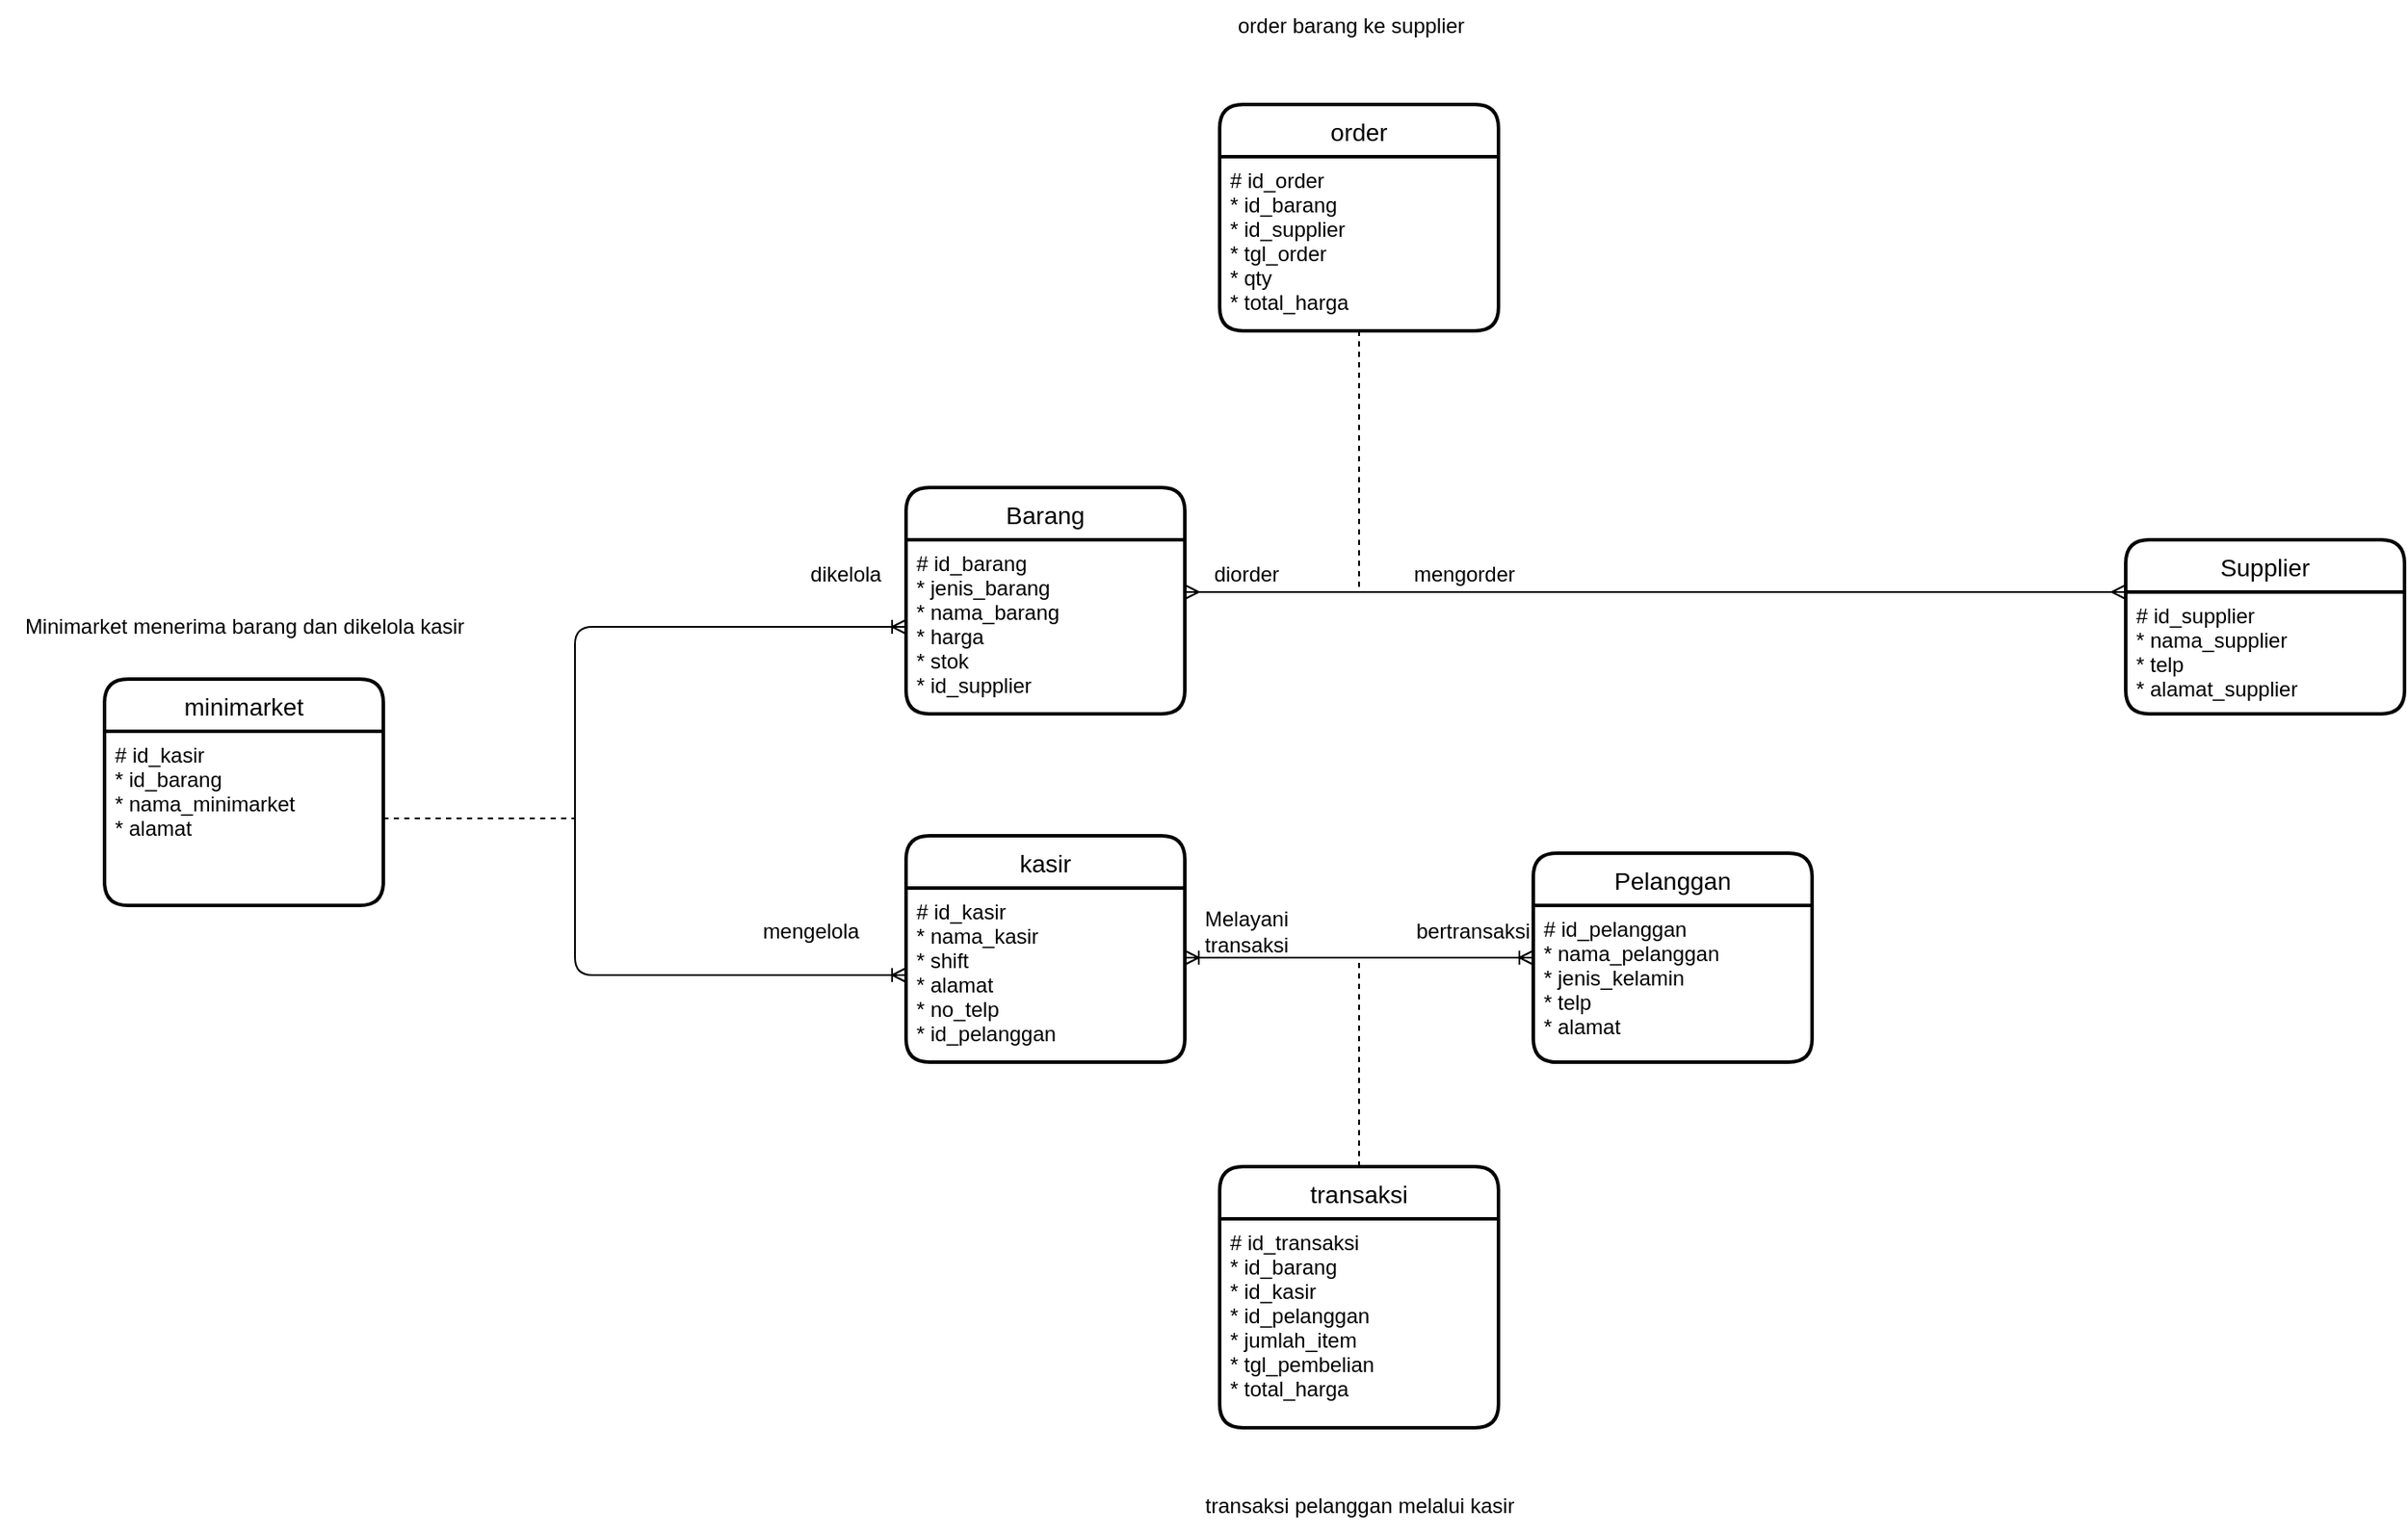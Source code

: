 <mxfile>
    <diagram id="9awVjqYLx3EmJhXR3-IW" name="Page-1">
        <mxGraphModel dx="1716" dy="1707" grid="1" gridSize="10" guides="1" tooltips="1" connect="1" arrows="1" fold="1" page="1" pageScale="1" pageWidth="850" pageHeight="1100" math="0" shadow="0">
            <root>
                <mxCell id="0"/>
                <mxCell id="1" parent="0"/>
                <mxCell id="2" value="kasir" style="swimlane;childLayout=stackLayout;horizontal=1;startSize=30;horizontalStack=0;rounded=1;fontSize=14;fontStyle=0;strokeWidth=2;resizeParent=0;resizeLast=1;shadow=0;dashed=0;align=center;fontFamily=Helvetica;fontColor=default;" vertex="1" parent="1">
                    <mxGeometry x="320" y="260" width="160" height="130" as="geometry"/>
                </mxCell>
                <mxCell id="3" value="# id_kasir&#10;* nama_kasir&#10;* shift&#10;* alamat&#10;* no_telp&#10;* id_pelanggan" style="align=left;strokeColor=none;fillColor=none;spacingLeft=4;fontSize=12;verticalAlign=top;resizable=0;rotatable=0;part=1;fontFamily=Helvetica;fontColor=default;rounded=1;" vertex="1" parent="2">
                    <mxGeometry y="30" width="160" height="100" as="geometry"/>
                </mxCell>
                <mxCell id="4" value="Pelanggan" style="swimlane;childLayout=stackLayout;horizontal=1;startSize=30;horizontalStack=0;rounded=1;fontSize=14;fontStyle=0;strokeWidth=2;resizeParent=0;resizeLast=1;shadow=0;dashed=0;align=center;fontFamily=Helvetica;fontColor=default;" vertex="1" parent="1">
                    <mxGeometry x="680" y="270" width="160" height="120" as="geometry"/>
                </mxCell>
                <mxCell id="5" value="# id_pelanggan&#10;* nama_pelanggan&#10;* jenis_kelamin&#10;* telp&#10;* alamat" style="align=left;strokeColor=none;fillColor=none;spacingLeft=4;fontSize=12;verticalAlign=top;resizable=0;rotatable=0;part=1;fontFamily=Helvetica;fontColor=default;rounded=1;" vertex="1" parent="4">
                    <mxGeometry y="30" width="160" height="90" as="geometry"/>
                </mxCell>
                <mxCell id="6" value="" style="edgeStyle=orthogonalEdgeStyle;shape=connector;rounded=1;html=1;labelBackgroundColor=default;strokeColor=default;fontFamily=Helvetica;fontSize=11;fontColor=default;endArrow=ERoneToMany;endFill=0;startArrow=ERoneToMany;startFill=0;" edge="1" parent="1" source="5" target="3">
                    <mxGeometry relative="1" as="geometry">
                        <Array as="points">
                            <mxPoint x="580" y="330"/>
                            <mxPoint x="580" y="330"/>
                        </Array>
                    </mxGeometry>
                </mxCell>
                <mxCell id="7" value="Supplier" style="swimlane;childLayout=stackLayout;horizontal=1;startSize=30;horizontalStack=0;rounded=1;fontSize=14;fontStyle=0;strokeWidth=2;resizeParent=0;resizeLast=1;shadow=0;dashed=0;align=center;fontFamily=Helvetica;fontColor=default;" vertex="1" parent="1">
                    <mxGeometry x="1020" y="90" width="160" height="100" as="geometry"/>
                </mxCell>
                <mxCell id="8" value="# id_supplier&#10;* nama_supplier&#10;* telp&#10;* alamat_supplier" style="align=left;strokeColor=none;fillColor=none;spacingLeft=4;fontSize=12;verticalAlign=top;resizable=0;rotatable=0;part=1;fontFamily=Helvetica;fontColor=default;rounded=1;" vertex="1" parent="7">
                    <mxGeometry y="30" width="160" height="70" as="geometry"/>
                </mxCell>
                <mxCell id="9" style="edgeStyle=orthogonalEdgeStyle;shape=connector;rounded=1;html=1;exitX=0.25;exitY=0;exitDx=0;exitDy=0;entryX=0.174;entryY=0;entryDx=0;entryDy=0;entryPerimeter=0;labelBackgroundColor=default;strokeColor=default;fontFamily=Helvetica;fontSize=11;fontColor=default;endArrow=none;endFill=0;" edge="1" parent="7" source="8" target="8">
                    <mxGeometry relative="1" as="geometry"/>
                </mxCell>
                <mxCell id="10" value="Barang" style="swimlane;childLayout=stackLayout;horizontal=1;startSize=30;horizontalStack=0;rounded=1;fontSize=14;fontStyle=0;strokeWidth=2;resizeParent=0;resizeLast=1;shadow=0;dashed=0;align=center;fontFamily=Helvetica;fontColor=default;" vertex="1" parent="1">
                    <mxGeometry x="320" y="60" width="160" height="130" as="geometry"/>
                </mxCell>
                <mxCell id="11" value="# id_barang&#10;* jenis_barang&#10;* nama_barang&#10;* harga&#10;* stok&#10;* id_supplier" style="align=left;strokeColor=none;fillColor=none;spacingLeft=4;fontSize=12;verticalAlign=top;resizable=0;rotatable=0;part=1;fontFamily=Helvetica;fontColor=default;rounded=1;" vertex="1" parent="10">
                    <mxGeometry y="30" width="160" height="100" as="geometry"/>
                </mxCell>
                <mxCell id="12" value="" style="edgeStyle=orthogonalEdgeStyle;shape=connector;rounded=1;html=1;labelBackgroundColor=default;strokeColor=default;fontFamily=Helvetica;fontSize=11;fontColor=default;endArrow=ERmany;endFill=0;startArrow=ERmany;startFill=0;" edge="1" parent="1" source="11" target="8">
                    <mxGeometry relative="1" as="geometry">
                        <Array as="points">
                            <mxPoint x="540" y="120"/>
                            <mxPoint x="540" y="120"/>
                        </Array>
                    </mxGeometry>
                </mxCell>
                <mxCell id="13" value="mengorder" style="text;html=1;align=center;verticalAlign=middle;resizable=0;points=[];autosize=1;strokeColor=none;fillColor=none;" vertex="1" parent="1">
                    <mxGeometry x="600" y="95" width="80" height="30" as="geometry"/>
                </mxCell>
                <mxCell id="14" value="diorder" style="text;html=1;align=center;verticalAlign=middle;resizable=0;points=[];autosize=1;strokeColor=none;fillColor=none;" vertex="1" parent="1">
                    <mxGeometry x="485" y="95" width="60" height="30" as="geometry"/>
                </mxCell>
                <mxCell id="15" value="Melayani&lt;br&gt;transaksi" style="text;html=1;align=center;verticalAlign=middle;resizable=0;points=[];autosize=1;strokeColor=none;fillColor=none;" vertex="1" parent="1">
                    <mxGeometry x="480" y="295" width="70" height="40" as="geometry"/>
                </mxCell>
                <mxCell id="16" value="bertransaksi" style="text;html=1;align=center;verticalAlign=middle;resizable=0;points=[];autosize=1;strokeColor=none;fillColor=none;" vertex="1" parent="1">
                    <mxGeometry x="600" y="300" width="90" height="30" as="geometry"/>
                </mxCell>
                <mxCell id="17" value="mengelola" style="text;html=1;align=center;verticalAlign=middle;resizable=0;points=[];autosize=1;strokeColor=none;fillColor=none;" vertex="1" parent="1">
                    <mxGeometry x="225" y="300" width="80" height="30" as="geometry"/>
                </mxCell>
                <mxCell id="18" value="dikelola" style="text;html=1;align=center;verticalAlign=middle;resizable=0;points=[];autosize=1;strokeColor=none;fillColor=none;" vertex="1" parent="1">
                    <mxGeometry x="255" y="95" width="60" height="30" as="geometry"/>
                </mxCell>
                <mxCell id="19" value="" style="edgeStyle=orthogonalEdgeStyle;shape=connector;rounded=1;html=1;labelBackgroundColor=default;strokeColor=default;fontFamily=Helvetica;fontSize=11;fontColor=default;startArrow=none;startFill=0;endArrow=none;endFill=0;dashed=1;" edge="1" parent="1" source="20">
                    <mxGeometry relative="1" as="geometry">
                        <mxPoint x="580" y="330" as="targetPoint"/>
                        <Array as="points">
                            <mxPoint x="580" y="330"/>
                        </Array>
                    </mxGeometry>
                </mxCell>
                <mxCell id="20" value="transaksi" style="swimlane;childLayout=stackLayout;horizontal=1;startSize=30;horizontalStack=0;rounded=1;fontSize=14;fontStyle=0;strokeWidth=2;resizeParent=0;resizeLast=1;shadow=0;dashed=0;align=center;fontFamily=Helvetica;fontColor=default;" vertex="1" parent="1">
                    <mxGeometry x="500" y="450" width="160" height="150" as="geometry"/>
                </mxCell>
                <mxCell id="21" value="# id_transaksi&#10;* id_barang&#10;* id_kasir&#10;* id_pelanggan&#10;* jumlah_item&#10;* tgl_pembelian&#10;* total_harga" style="align=left;strokeColor=none;fillColor=none;spacingLeft=4;fontSize=12;verticalAlign=top;resizable=0;rotatable=0;part=1;fontFamily=Helvetica;fontColor=default;rounded=1;" vertex="1" parent="20">
                    <mxGeometry y="30" width="160" height="120" as="geometry"/>
                </mxCell>
                <mxCell id="22" value="order" style="swimlane;childLayout=stackLayout;horizontal=1;startSize=30;horizontalStack=0;rounded=1;fontSize=14;fontStyle=0;strokeWidth=2;resizeParent=0;resizeLast=1;shadow=0;dashed=0;align=center;fontFamily=Helvetica;fontColor=default;" vertex="1" parent="1">
                    <mxGeometry x="500" y="-160" width="160" height="130" as="geometry"/>
                </mxCell>
                <mxCell id="23" value="# id_order&#10;* id_barang&#10;* id_supplier&#10;* tgl_order&#10;* qty&#10;* total_harga" style="align=left;strokeColor=none;fillColor=none;spacingLeft=4;fontSize=12;verticalAlign=top;resizable=0;rotatable=0;part=1;fontFamily=Helvetica;fontColor=default;rounded=1;" vertex="1" parent="22">
                    <mxGeometry y="30" width="160" height="100" as="geometry"/>
                </mxCell>
                <mxCell id="24" style="edgeStyle=none;html=1;endArrow=none;endFill=0;dashed=1;" edge="1" parent="1" source="23">
                    <mxGeometry relative="1" as="geometry">
                        <mxPoint x="580" y="120" as="targetPoint"/>
                    </mxGeometry>
                </mxCell>
                <mxCell id="25" style="edgeStyle=none;html=1;entryX=0;entryY=0.5;entryDx=0;entryDy=0;endArrow=ERoneToMany;endFill=0;startArrow=ERoneToMany;startFill=0;" edge="1" parent="1" source="11" target="3">
                    <mxGeometry relative="1" as="geometry">
                        <Array as="points">
                            <mxPoint x="130" y="140"/>
                            <mxPoint x="130" y="340"/>
                        </Array>
                    </mxGeometry>
                </mxCell>
                <mxCell id="26" value="minimarket" style="swimlane;childLayout=stackLayout;horizontal=1;startSize=30;horizontalStack=0;rounded=1;fontSize=14;fontStyle=0;strokeWidth=2;resizeParent=0;resizeLast=1;shadow=0;dashed=0;align=center;fontFamily=Helvetica;fontColor=default;" vertex="1" parent="1">
                    <mxGeometry x="-140" y="170" width="160" height="130" as="geometry"/>
                </mxCell>
                <mxCell id="27" value="# id_kasir&#10;* id_barang&#10;* nama_minimarket&#10;* alamat" style="align=left;strokeColor=none;fillColor=none;spacingLeft=4;fontSize=12;verticalAlign=top;resizable=0;rotatable=0;part=1;fontFamily=Helvetica;fontColor=default;rounded=1;" vertex="1" parent="26">
                    <mxGeometry y="30" width="160" height="100" as="geometry"/>
                </mxCell>
                <mxCell id="28" style="edgeStyle=none;html=1;endArrow=none;endFill=0;dashed=1;" edge="1" parent="1" source="27">
                    <mxGeometry relative="1" as="geometry">
                        <mxPoint x="130" y="250" as="targetPoint"/>
                    </mxGeometry>
                </mxCell>
                <mxCell id="29" value="order barang ke supplier" style="text;html=1;align=center;verticalAlign=middle;resizable=0;points=[];autosize=1;strokeColor=none;fillColor=none;" vertex="1" parent="1">
                    <mxGeometry x="500" y="-220" width="150" height="30" as="geometry"/>
                </mxCell>
                <mxCell id="30" value="transaksi pelanggan melalui kasir" style="text;html=1;align=center;verticalAlign=middle;resizable=0;points=[];autosize=1;strokeColor=none;fillColor=none;" vertex="1" parent="1">
                    <mxGeometry x="480" y="630" width="200" height="30" as="geometry"/>
                </mxCell>
                <mxCell id="31" value="Minimarket menerima barang dan dikelola kasir" style="text;html=1;align=center;verticalAlign=middle;resizable=0;points=[];autosize=1;strokeColor=none;fillColor=none;" vertex="1" parent="1">
                    <mxGeometry x="-200" y="125" width="280" height="30" as="geometry"/>
                </mxCell>
            </root>
        </mxGraphModel>
    </diagram>
</mxfile>